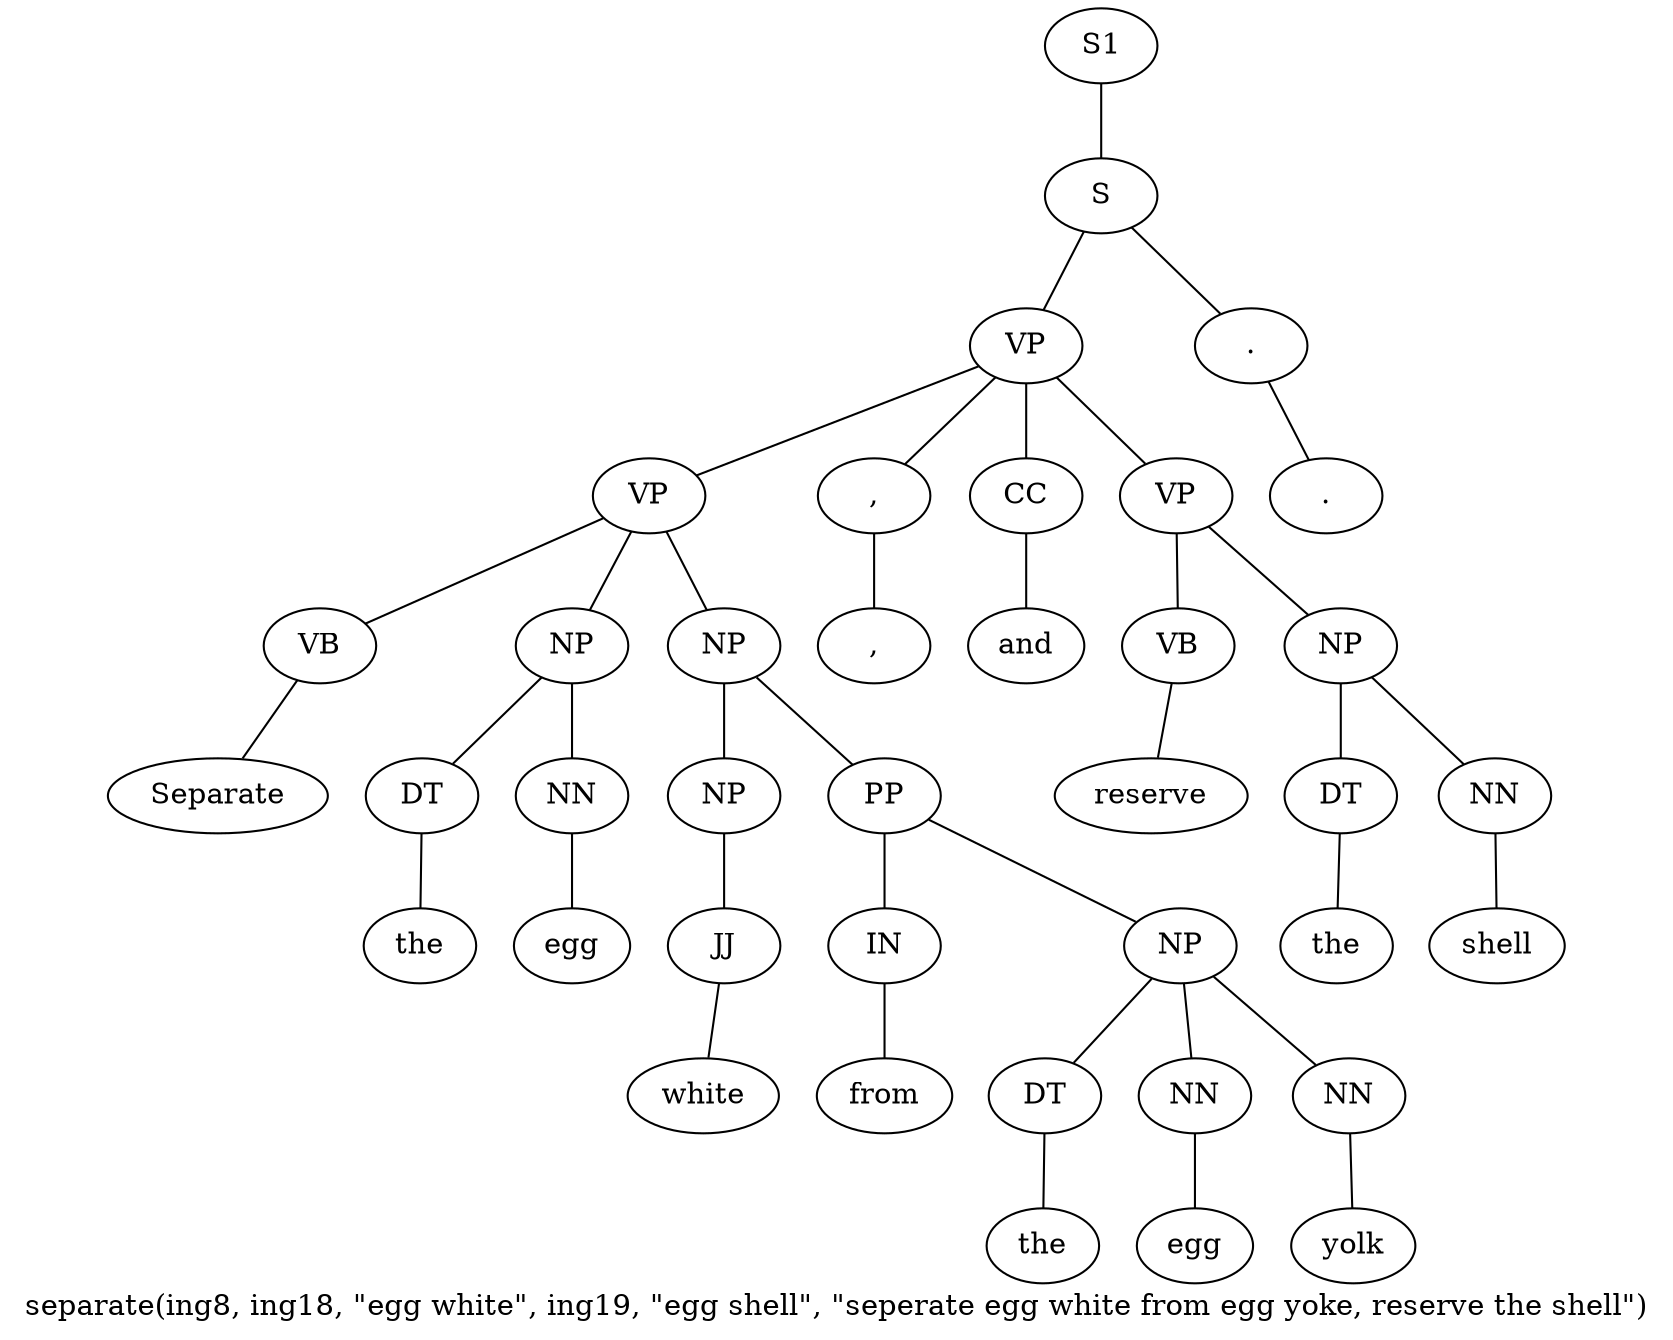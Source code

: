graph SyntaxGraph {
	label = "separate(ing8, ing18, \"egg white\", ing19, \"egg shell\", \"seperate egg white from egg yoke, reserve the shell\")";
	Node0 [label="S1"];
	Node1 [label="S"];
	Node2 [label="VP"];
	Node3 [label="VP"];
	Node4 [label="VB"];
	Node5 [label="Separate"];
	Node6 [label="NP"];
	Node7 [label="DT"];
	Node8 [label="the"];
	Node9 [label="NN"];
	Node10 [label="egg"];
	Node11 [label="NP"];
	Node12 [label="NP"];
	Node13 [label="JJ"];
	Node14 [label="white"];
	Node15 [label="PP"];
	Node16 [label="IN"];
	Node17 [label="from"];
	Node18 [label="NP"];
	Node19 [label="DT"];
	Node20 [label="the"];
	Node21 [label="NN"];
	Node22 [label="egg"];
	Node23 [label="NN"];
	Node24 [label="yolk"];
	Node25 [label=","];
	Node26 [label=","];
	Node27 [label="CC"];
	Node28 [label="and"];
	Node29 [label="VP"];
	Node30 [label="VB"];
	Node31 [label="reserve"];
	Node32 [label="NP"];
	Node33 [label="DT"];
	Node34 [label="the"];
	Node35 [label="NN"];
	Node36 [label="shell"];
	Node37 [label="."];
	Node38 [label="."];

	Node0 -- Node1;
	Node1 -- Node2;
	Node1 -- Node37;
	Node2 -- Node3;
	Node2 -- Node25;
	Node2 -- Node27;
	Node2 -- Node29;
	Node3 -- Node4;
	Node3 -- Node6;
	Node3 -- Node11;
	Node4 -- Node5;
	Node6 -- Node7;
	Node6 -- Node9;
	Node7 -- Node8;
	Node9 -- Node10;
	Node11 -- Node12;
	Node11 -- Node15;
	Node12 -- Node13;
	Node13 -- Node14;
	Node15 -- Node16;
	Node15 -- Node18;
	Node16 -- Node17;
	Node18 -- Node19;
	Node18 -- Node21;
	Node18 -- Node23;
	Node19 -- Node20;
	Node21 -- Node22;
	Node23 -- Node24;
	Node25 -- Node26;
	Node27 -- Node28;
	Node29 -- Node30;
	Node29 -- Node32;
	Node30 -- Node31;
	Node32 -- Node33;
	Node32 -- Node35;
	Node33 -- Node34;
	Node35 -- Node36;
	Node37 -- Node38;
}